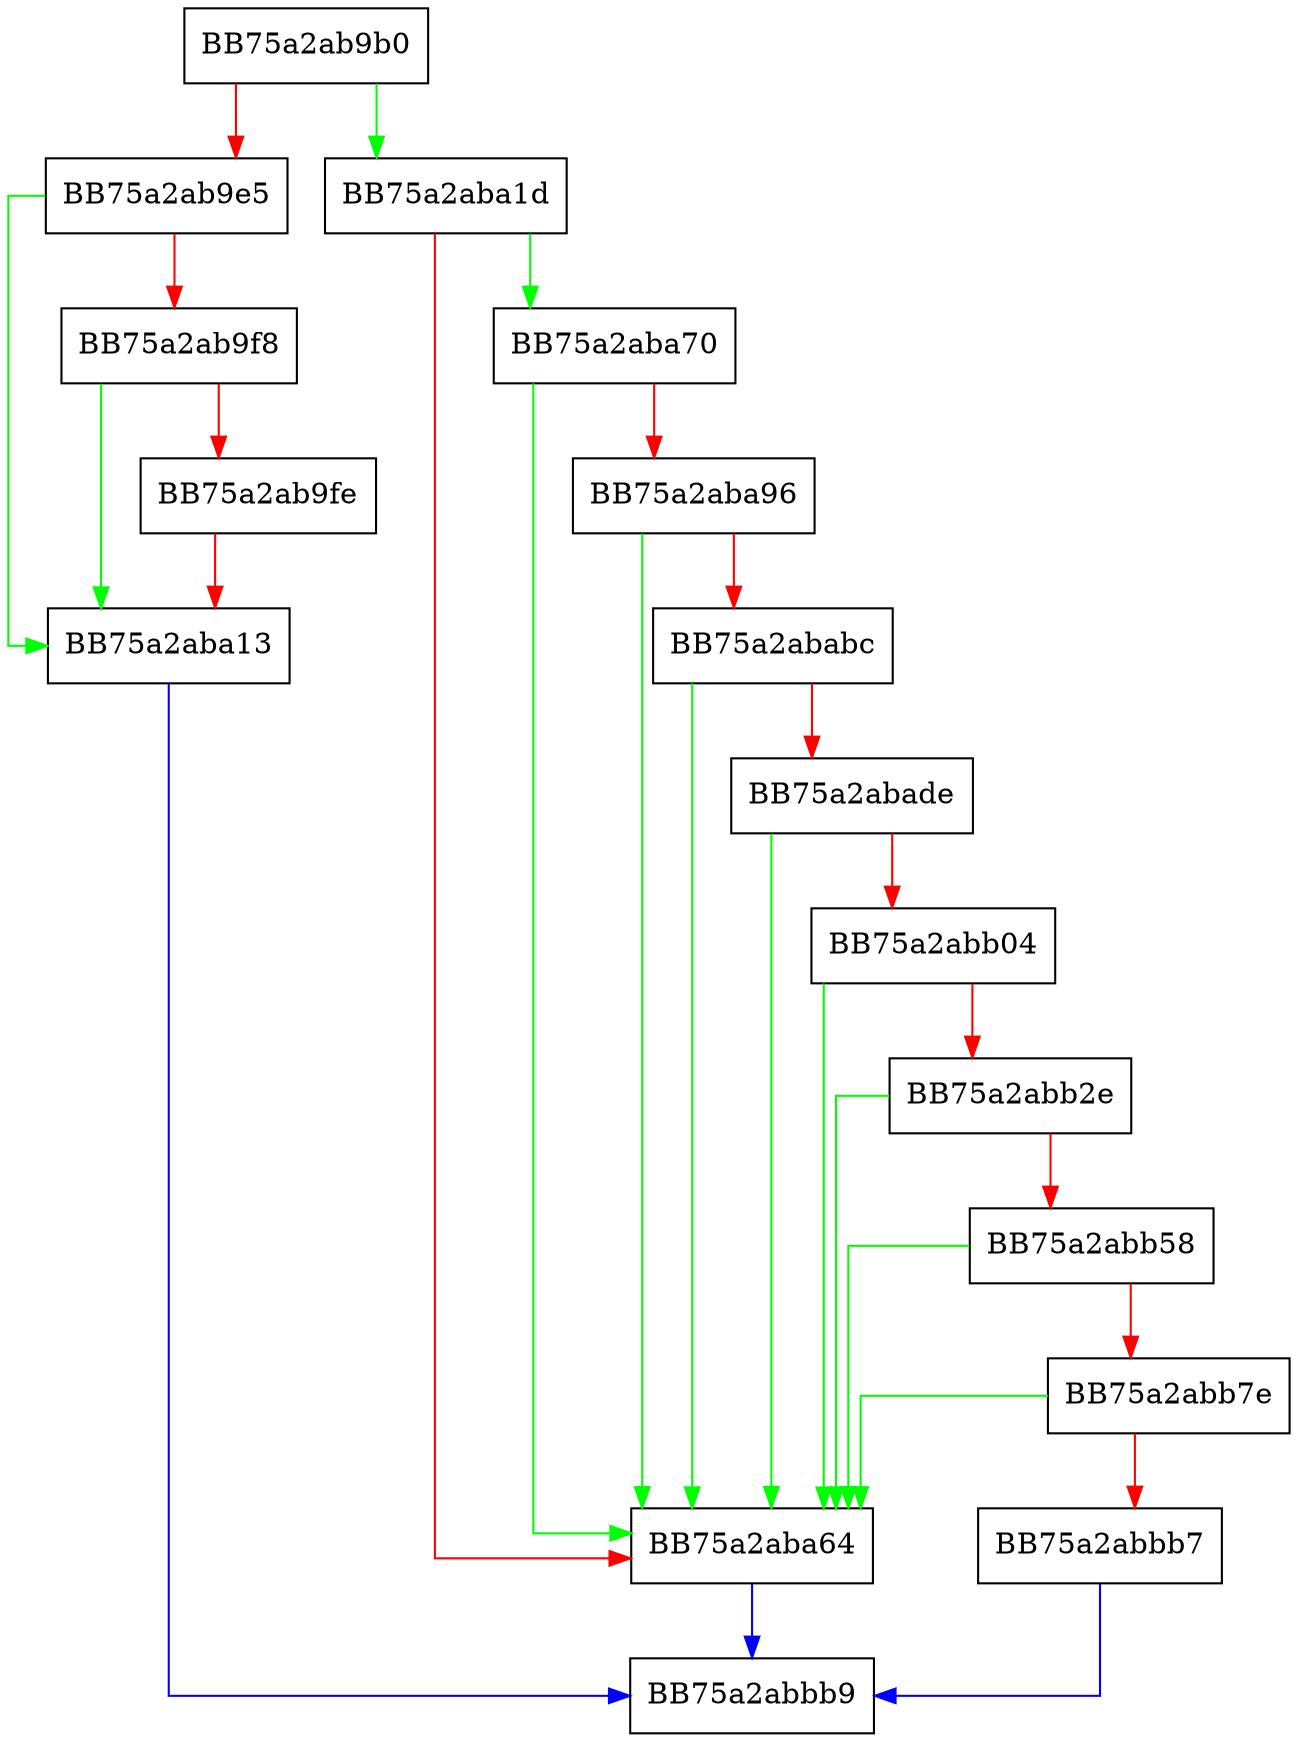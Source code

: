 digraph build_fake_report {
  node [shape="box"];
  graph [splines=ortho];
  BB75a2ab9b0 -> BB75a2aba1d [color="green"];
  BB75a2ab9b0 -> BB75a2ab9e5 [color="red"];
  BB75a2ab9e5 -> BB75a2aba13 [color="green"];
  BB75a2ab9e5 -> BB75a2ab9f8 [color="red"];
  BB75a2ab9f8 -> BB75a2aba13 [color="green"];
  BB75a2ab9f8 -> BB75a2ab9fe [color="red"];
  BB75a2ab9fe -> BB75a2aba13 [color="red"];
  BB75a2aba13 -> BB75a2abbb9 [color="blue"];
  BB75a2aba1d -> BB75a2aba70 [color="green"];
  BB75a2aba1d -> BB75a2aba64 [color="red"];
  BB75a2aba64 -> BB75a2abbb9 [color="blue"];
  BB75a2aba70 -> BB75a2aba64 [color="green"];
  BB75a2aba70 -> BB75a2aba96 [color="red"];
  BB75a2aba96 -> BB75a2aba64 [color="green"];
  BB75a2aba96 -> BB75a2ababc [color="red"];
  BB75a2ababc -> BB75a2aba64 [color="green"];
  BB75a2ababc -> BB75a2abade [color="red"];
  BB75a2abade -> BB75a2aba64 [color="green"];
  BB75a2abade -> BB75a2abb04 [color="red"];
  BB75a2abb04 -> BB75a2aba64 [color="green"];
  BB75a2abb04 -> BB75a2abb2e [color="red"];
  BB75a2abb2e -> BB75a2aba64 [color="green"];
  BB75a2abb2e -> BB75a2abb58 [color="red"];
  BB75a2abb58 -> BB75a2aba64 [color="green"];
  BB75a2abb58 -> BB75a2abb7e [color="red"];
  BB75a2abb7e -> BB75a2aba64 [color="green"];
  BB75a2abb7e -> BB75a2abbb7 [color="red"];
  BB75a2abbb7 -> BB75a2abbb9 [color="blue"];
}